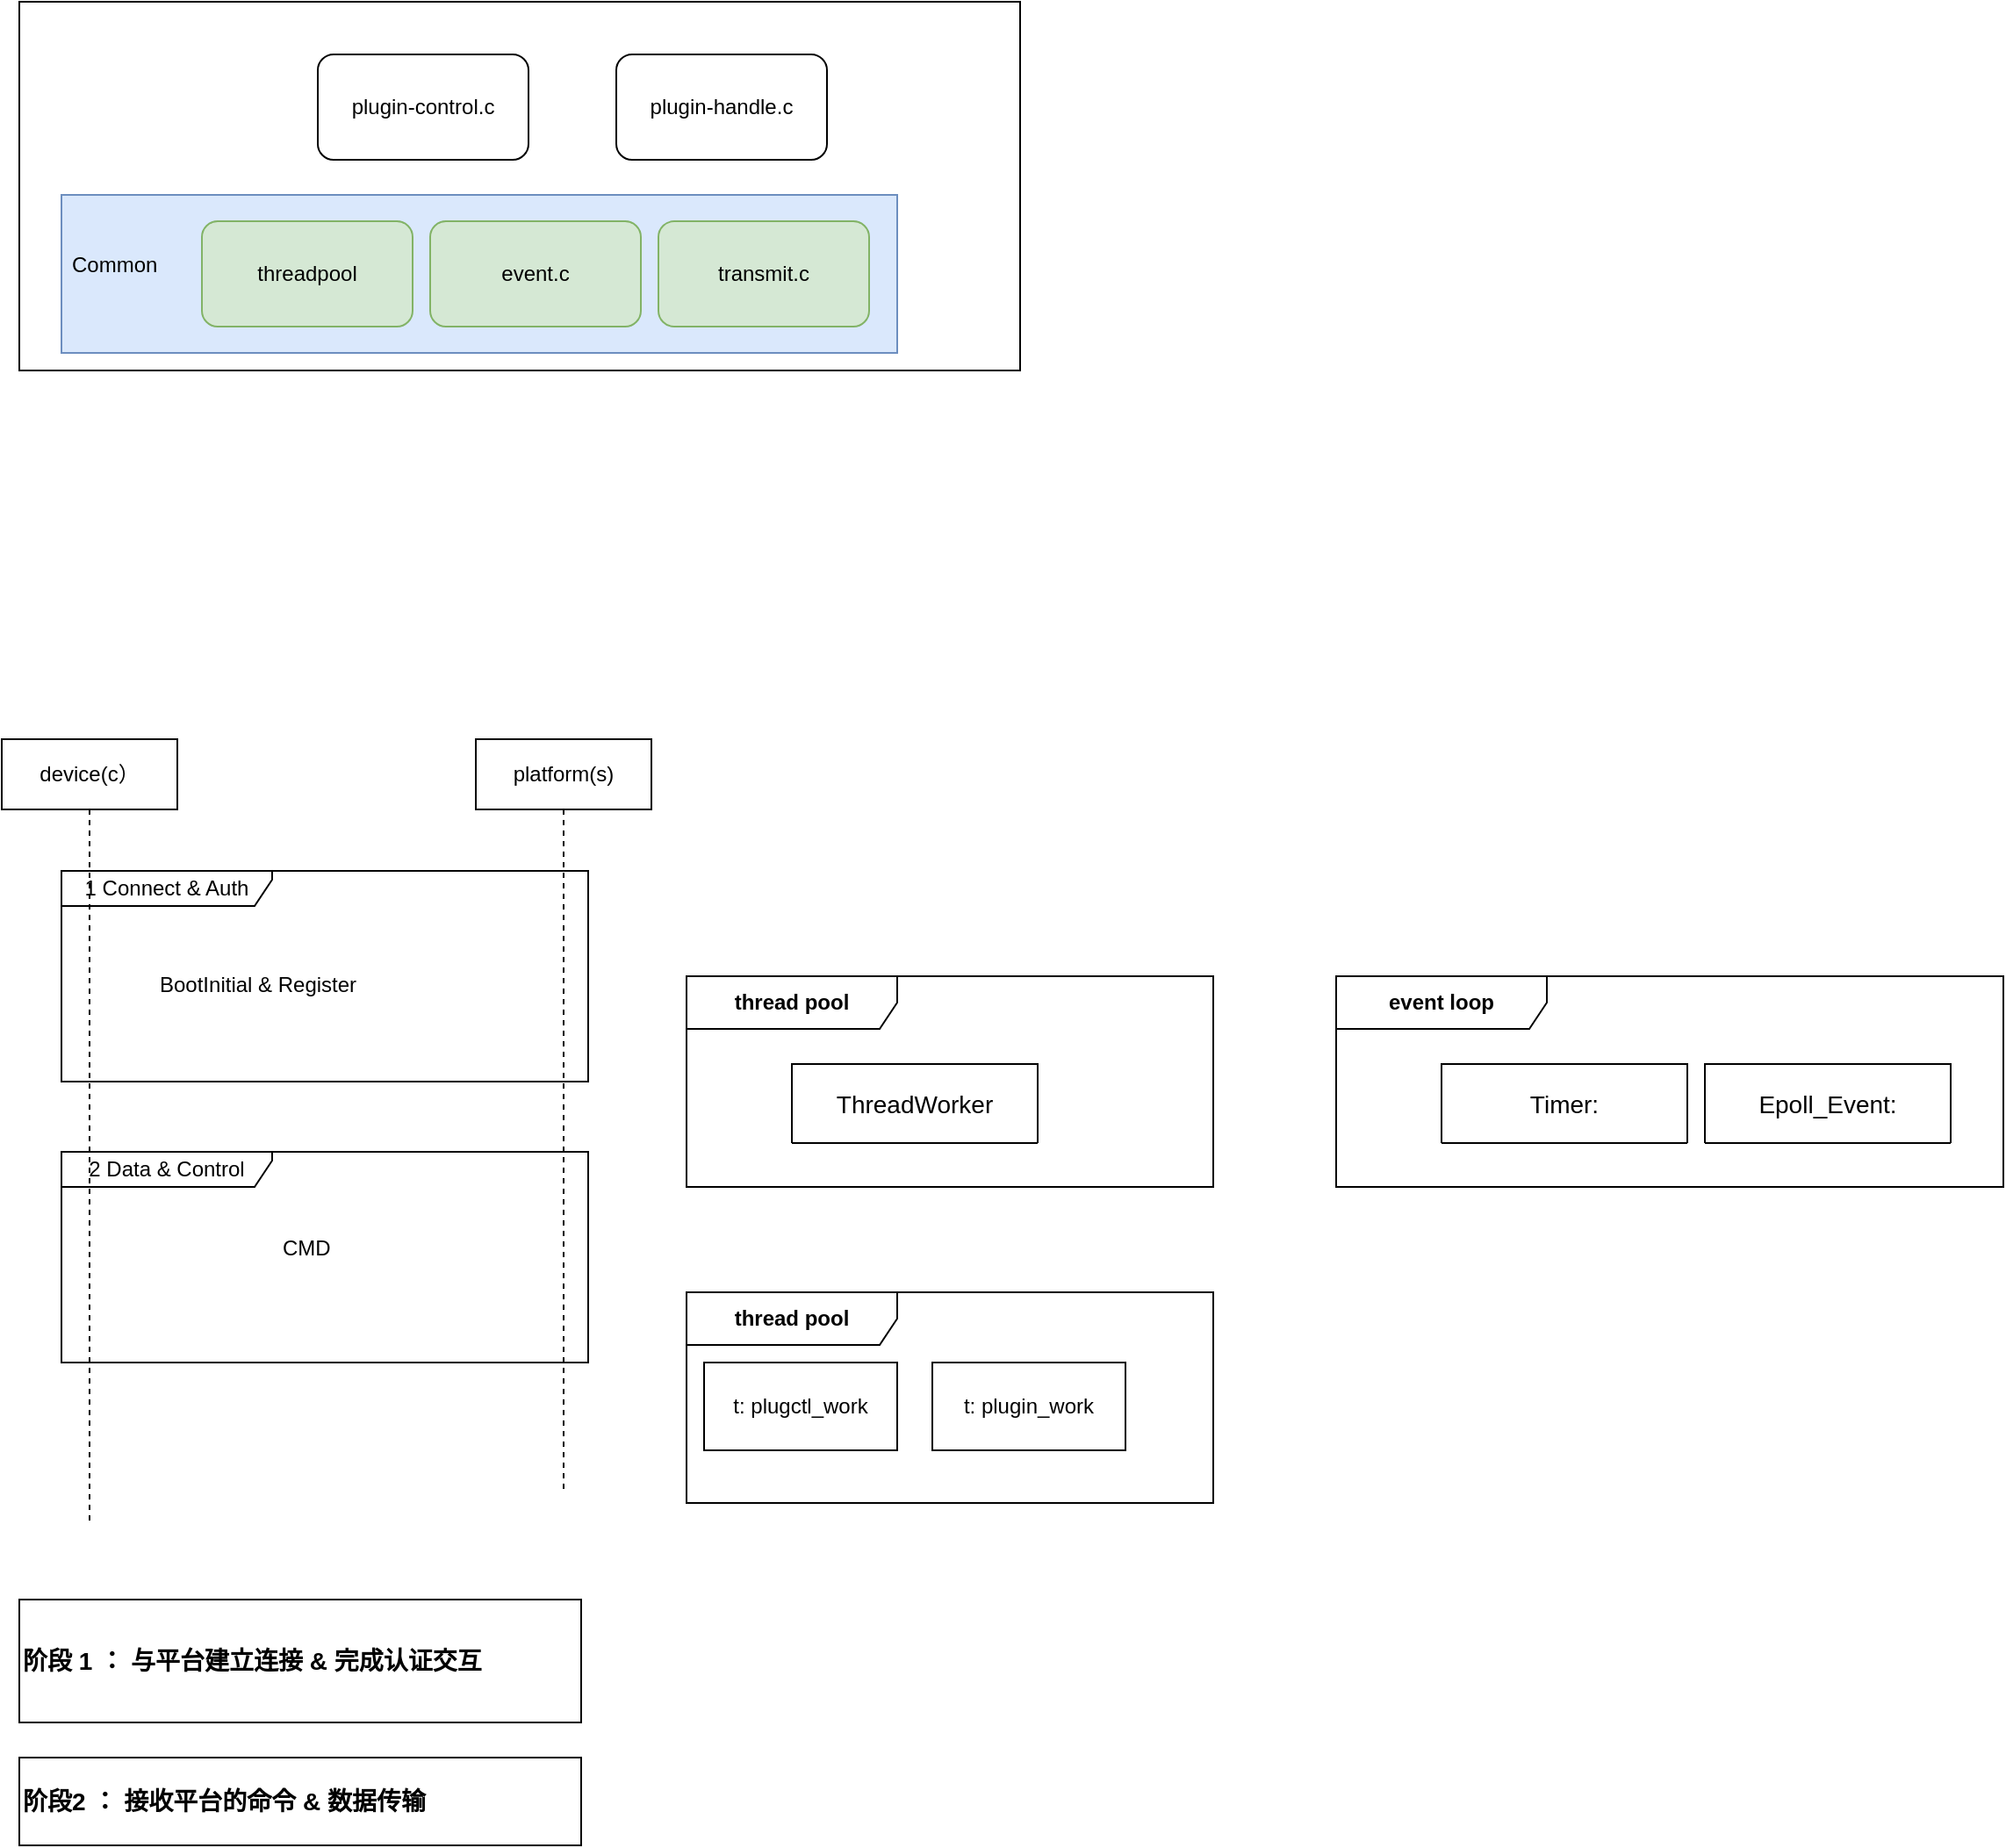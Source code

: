 <mxfile version="21.7.2" type="github">
  <diagram name="Page-1" id="wFGCldTrQh_1a03lcc_g">
    <mxGraphModel dx="864" dy="542" grid="1" gridSize="10" guides="1" tooltips="1" connect="1" arrows="1" fold="1" page="1" pageScale="1" pageWidth="827" pageHeight="1169" math="0" shadow="0">
      <root>
        <mxCell id="0" />
        <mxCell id="1" parent="0" />
        <mxCell id="JE6NSwY4tuIdZxAV2fhx-18" value="" style="group" vertex="1" connectable="0" parent="1">
          <mxGeometry x="174" y="735" width="300" height="120" as="geometry" />
        </mxCell>
        <mxCell id="JE6NSwY4tuIdZxAV2fhx-17" value="CMD" style="text;strokeColor=none;fillColor=none;align=left;verticalAlign=middle;spacingLeft=4;spacingRight=4;overflow=hidden;points=[[0,0.5],[1,0.5]];portConstraint=eastwest;rotatable=0;whiteSpace=wrap;html=1;" vertex="1" parent="JE6NSwY4tuIdZxAV2fhx-18">
          <mxGeometry x="120" y="40" width="126" height="30" as="geometry" />
        </mxCell>
        <mxCell id="JE6NSwY4tuIdZxAV2fhx-16" value="2 Data &amp;amp; Control" style="shape=umlFrame;whiteSpace=wrap;html=1;pointerEvents=0;width=120;height=20;" vertex="1" parent="JE6NSwY4tuIdZxAV2fhx-18">
          <mxGeometry width="300" height="120" as="geometry" />
        </mxCell>
        <mxCell id="JE6NSwY4tuIdZxAV2fhx-14" value="" style="group" vertex="1" connectable="0" parent="1">
          <mxGeometry x="174" y="575" width="300" height="120" as="geometry" />
        </mxCell>
        <mxCell id="JE6NSwY4tuIdZxAV2fhx-12" value="1 Connect &amp;amp; Auth" style="shape=umlFrame;whiteSpace=wrap;html=1;pointerEvents=0;width=120;height=20;" vertex="1" parent="JE6NSwY4tuIdZxAV2fhx-14">
          <mxGeometry width="300" height="120" as="geometry" />
        </mxCell>
        <mxCell id="JE6NSwY4tuIdZxAV2fhx-13" value="BootInitial &amp;amp; Register" style="text;strokeColor=none;fillColor=none;align=left;verticalAlign=middle;spacingLeft=4;spacingRight=4;overflow=hidden;points=[[0,0.5],[1,0.5]];portConstraint=eastwest;rotatable=0;whiteSpace=wrap;html=1;" vertex="1" parent="JE6NSwY4tuIdZxAV2fhx-14">
          <mxGeometry x="50" y="50" width="126" height="30" as="geometry" />
        </mxCell>
        <mxCell id="JE6NSwY4tuIdZxAV2fhx-11" value="device(c）" style="shape=umlLifeline;perimeter=lifelinePerimeter;whiteSpace=wrap;html=1;container=1;dropTarget=0;collapsible=0;recursiveResize=0;outlineConnect=0;portConstraint=eastwest;newEdgeStyle={&quot;curved&quot;:0,&quot;rounded&quot;:0};" vertex="1" parent="1">
          <mxGeometry x="140" y="500" width="100" height="445" as="geometry" />
        </mxCell>
        <mxCell id="JE6NSwY4tuIdZxAV2fhx-10" value="platform(s)" style="shape=umlLifeline;perimeter=lifelinePerimeter;whiteSpace=wrap;html=1;container=1;dropTarget=0;collapsible=0;recursiveResize=0;outlineConnect=0;portConstraint=eastwest;newEdgeStyle={&quot;curved&quot;:0,&quot;rounded&quot;:0};" vertex="1" parent="1">
          <mxGeometry x="410" y="500" width="100" height="430" as="geometry" />
        </mxCell>
        <mxCell id="JE6NSwY4tuIdZxAV2fhx-29" value="&lt;font style=&quot;font-size: 12px;&quot;&gt;&lt;b&gt;thread pool&lt;/b&gt;&lt;/font&gt;" style="shape=umlFrame;whiteSpace=wrap;html=1;pointerEvents=0;width=120;height=30;container=0;" vertex="1" parent="1">
          <mxGeometry x="530" y="635" width="300" height="120" as="geometry" />
        </mxCell>
        <mxCell id="JE6NSwY4tuIdZxAV2fhx-30" value="ThreadWorker" style="swimlane;childLayout=stackLayout;horizontal=1;startSize=50;horizontalStack=0;rounded=1;fontSize=14;fontStyle=0;strokeWidth=1;resizeParent=0;resizeLast=1;shadow=0;dashed=0;align=center;arcSize=4;whiteSpace=wrap;html=1;" vertex="1" collapsed="1" parent="1">
          <mxGeometry x="590" y="685" width="140" height="45" as="geometry">
            <mxRectangle x="530" y="250" width="160" height="120" as="alternateBounds" />
          </mxGeometry>
        </mxCell>
        <mxCell id="JE6NSwY4tuIdZxAV2fhx-31" value="+Attribute1&#xa;+Attribute2&#xa;+Attribute3" style="align=left;strokeColor=none;fillColor=none;spacingLeft=4;fontSize=12;verticalAlign=top;resizable=0;rotatable=0;part=1;html=1;" vertex="1" parent="JE6NSwY4tuIdZxAV2fhx-30">
          <mxGeometry y="50" width="160" height="70" as="geometry" />
        </mxCell>
        <mxCell id="JE6NSwY4tuIdZxAV2fhx-32" value="&lt;font style=&quot;font-size: 12px;&quot;&gt;&lt;b&gt;thread pool&lt;/b&gt;&lt;/font&gt;" style="shape=umlFrame;whiteSpace=wrap;html=1;pointerEvents=0;width=120;height=30;container=0;" vertex="1" parent="1">
          <mxGeometry x="530" y="815" width="300" height="120" as="geometry" />
        </mxCell>
        <mxCell id="JE6NSwY4tuIdZxAV2fhx-35" value="t:&amp;nbsp;plugctl_work" style="html=1;whiteSpace=wrap;" vertex="1" parent="1">
          <mxGeometry x="540" y="855" width="110" height="50" as="geometry" />
        </mxCell>
        <mxCell id="JE6NSwY4tuIdZxAV2fhx-36" value="t:&amp;nbsp;plugin_work" style="html=1;whiteSpace=wrap;" vertex="1" parent="1">
          <mxGeometry x="670" y="855" width="110" height="50" as="geometry" />
        </mxCell>
        <mxCell id="JE6NSwY4tuIdZxAV2fhx-37" value="&lt;font style=&quot;font-size: 12px;&quot;&gt;&lt;b&gt;event loop&lt;/b&gt;&lt;/font&gt;" style="shape=umlFrame;whiteSpace=wrap;html=1;pointerEvents=0;width=120;height=30;container=0;" vertex="1" parent="1">
          <mxGeometry x="900" y="635" width="380" height="120" as="geometry" />
        </mxCell>
        <mxCell id="JE6NSwY4tuIdZxAV2fhx-38" value="Timer:" style="swimlane;childLayout=stackLayout;horizontal=1;startSize=50;horizontalStack=0;rounded=1;fontSize=14;fontStyle=0;strokeWidth=1;resizeParent=0;resizeLast=1;shadow=0;dashed=0;align=center;arcSize=4;whiteSpace=wrap;html=1;" vertex="1" collapsed="1" parent="1">
          <mxGeometry x="960" y="685" width="140" height="45" as="geometry">
            <mxRectangle x="530" y="250" width="160" height="120" as="alternateBounds" />
          </mxGeometry>
        </mxCell>
        <mxCell id="JE6NSwY4tuIdZxAV2fhx-39" value="+Attribute1&#xa;+Attribute2&#xa;+Attribute3" style="align=left;strokeColor=none;fillColor=none;spacingLeft=4;fontSize=12;verticalAlign=top;resizable=0;rotatable=0;part=1;html=1;" vertex="1" parent="JE6NSwY4tuIdZxAV2fhx-38">
          <mxGeometry y="50" width="160" height="70" as="geometry" />
        </mxCell>
        <mxCell id="JE6NSwY4tuIdZxAV2fhx-40" value="Epoll_Event:" style="swimlane;childLayout=stackLayout;horizontal=1;startSize=50;horizontalStack=0;rounded=1;fontSize=14;fontStyle=0;strokeWidth=1;resizeParent=0;resizeLast=1;shadow=0;dashed=0;align=center;arcSize=4;whiteSpace=wrap;html=1;" vertex="1" collapsed="1" parent="1">
          <mxGeometry x="1110" y="685" width="140" height="45" as="geometry">
            <mxRectangle x="530" y="250" width="160" height="120" as="alternateBounds" />
          </mxGeometry>
        </mxCell>
        <mxCell id="JE6NSwY4tuIdZxAV2fhx-41" value="+Attribute1&#xa;+Attribute2&#xa;+Attribute3" style="align=left;strokeColor=none;fillColor=none;spacingLeft=4;fontSize=12;verticalAlign=top;resizable=0;rotatable=0;part=1;html=1;" vertex="1" parent="JE6NSwY4tuIdZxAV2fhx-40">
          <mxGeometry y="50" width="160" height="70" as="geometry" />
        </mxCell>
        <mxCell id="JE6NSwY4tuIdZxAV2fhx-42" value="" style="rounded=0;whiteSpace=wrap;html=1;" vertex="1" parent="1">
          <mxGeometry x="150" y="80" width="570" height="210" as="geometry" />
        </mxCell>
        <mxCell id="JE6NSwY4tuIdZxAV2fhx-43" value="plugin-control.c" style="rounded=1;whiteSpace=wrap;html=1;" vertex="1" parent="1">
          <mxGeometry x="320" y="110" width="120" height="60" as="geometry" />
        </mxCell>
        <mxCell id="JE6NSwY4tuIdZxAV2fhx-44" value="plugin-handle.c" style="rounded=1;whiteSpace=wrap;html=1;" vertex="1" parent="1">
          <mxGeometry x="490" y="110" width="120" height="60" as="geometry" />
        </mxCell>
        <mxCell id="JE6NSwY4tuIdZxAV2fhx-50" value="" style="group;fillColor=#dae8fc;strokeColor=#6c8ebf;" vertex="1" connectable="0" parent="1">
          <mxGeometry x="174" y="190" width="476" height="90" as="geometry" />
        </mxCell>
        <mxCell id="JE6NSwY4tuIdZxAV2fhx-48" value="" style="rounded=0;whiteSpace=wrap;html=1;fillColor=#dae8fc;strokeColor=#6c8ebf;" vertex="1" parent="JE6NSwY4tuIdZxAV2fhx-50">
          <mxGeometry width="476" height="90" as="geometry" />
        </mxCell>
        <mxCell id="JE6NSwY4tuIdZxAV2fhx-49" value="Common" style="text;strokeColor=none;fillColor=none;align=left;verticalAlign=middle;spacingLeft=4;spacingRight=4;overflow=hidden;points=[[0,0.5],[1,0.5]];portConstraint=eastwest;rotatable=0;whiteSpace=wrap;html=1;" vertex="1" parent="JE6NSwY4tuIdZxAV2fhx-50">
          <mxGeometry y="25" width="80" height="30" as="geometry" />
        </mxCell>
        <mxCell id="JE6NSwY4tuIdZxAV2fhx-47" value="threadpool" style="rounded=1;whiteSpace=wrap;html=1;fillColor=#d5e8d4;strokeColor=#82b366;" vertex="1" parent="JE6NSwY4tuIdZxAV2fhx-50">
          <mxGeometry x="80" y="15" width="120" height="60" as="geometry" />
        </mxCell>
        <mxCell id="JE6NSwY4tuIdZxAV2fhx-46" value="event.c" style="rounded=1;whiteSpace=wrap;html=1;fillColor=#d5e8d4;strokeColor=#82b366;" vertex="1" parent="JE6NSwY4tuIdZxAV2fhx-50">
          <mxGeometry x="210" y="15" width="120" height="60" as="geometry" />
        </mxCell>
        <mxCell id="JE6NSwY4tuIdZxAV2fhx-45" value="transmit.c" style="rounded=1;whiteSpace=wrap;html=1;fillColor=#d5e8d4;strokeColor=#82b366;" vertex="1" parent="JE6NSwY4tuIdZxAV2fhx-50">
          <mxGeometry x="340" y="15" width="120" height="60" as="geometry" />
        </mxCell>
        <mxCell id="JE6NSwY4tuIdZxAV2fhx-54" value="&lt;b&gt;&lt;font style=&quot;font-size: 14px;&quot;&gt;阶段 1 ： 与平台建立连接 &amp;amp; 完成认证交互&lt;/font&gt;&lt;/b&gt;" style="text;html=1;align=left;verticalAlign=middle;whiteSpace=wrap;rounded=0;strokeColor=default;" vertex="1" parent="1">
          <mxGeometry x="150" y="990" width="320" height="70" as="geometry" />
        </mxCell>
        <mxCell id="JE6NSwY4tuIdZxAV2fhx-55" value="&lt;b&gt;&lt;font style=&quot;font-size: 14px;&quot;&gt;阶段2 ： 接收平台的命令 &amp;amp; 数据传输&lt;/font&gt;&lt;/b&gt;" style="text;html=1;strokeColor=default;fillColor=none;align=left;verticalAlign=middle;whiteSpace=wrap;rounded=0;" vertex="1" parent="1">
          <mxGeometry x="150" y="1080" width="320" height="50" as="geometry" />
        </mxCell>
      </root>
    </mxGraphModel>
  </diagram>
</mxfile>
